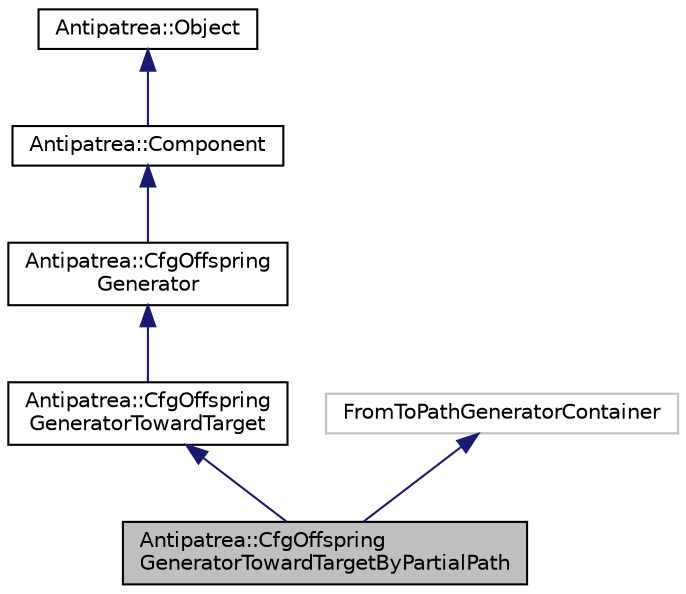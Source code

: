 digraph "Antipatrea::CfgOffspringGeneratorTowardTargetByPartialPath"
{
  bgcolor="transparent";
  edge [fontname="Helvetica",fontsize="10",labelfontname="Helvetica",labelfontsize="10"];
  node [fontname="Helvetica",fontsize="10",shape=record];
  Node1 [label="Antipatrea::CfgOffspring\lGeneratorTowardTargetByPartialPath",height=0.2,width=0.4,color="black", fillcolor="grey75", style="filled", fontcolor="black"];
  Node2 -> Node1 [dir="back",color="midnightblue",fontsize="10",style="solid",fontname="Helvetica"];
  Node2 [label="Antipatrea::CfgOffspring\lGeneratorTowardTarget",height=0.2,width=0.4,color="black",URL="$classAntipatrea_1_1CfgOffspringGeneratorTowardTarget.html"];
  Node3 -> Node2 [dir="back",color="midnightblue",fontsize="10",style="solid",fontname="Helvetica"];
  Node3 [label="Antipatrea::CfgOffspring\lGenerator",height=0.2,width=0.4,color="black",URL="$classAntipatrea_1_1CfgOffspringGenerator.html"];
  Node4 -> Node3 [dir="back",color="midnightblue",fontsize="10",style="solid",fontname="Helvetica"];
  Node4 [label="Antipatrea::Component",height=0.2,width=0.4,color="black",URL="$classAntipatrea_1_1Component.html",tooltip="Base class for each motion-planning component. "];
  Node5 -> Node4 [dir="back",color="midnightblue",fontsize="10",style="solid",fontname="Helvetica"];
  Node5 [label="Antipatrea::Object",height=0.2,width=0.4,color="black",URL="$classAntipatrea_1_1Object.html"];
  Node6 -> Node1 [dir="back",color="midnightblue",fontsize="10",style="solid",fontname="Helvetica"];
  Node6 [label="FromToPathGeneratorContainer",height=0.2,width=0.4,color="grey75"];
}
